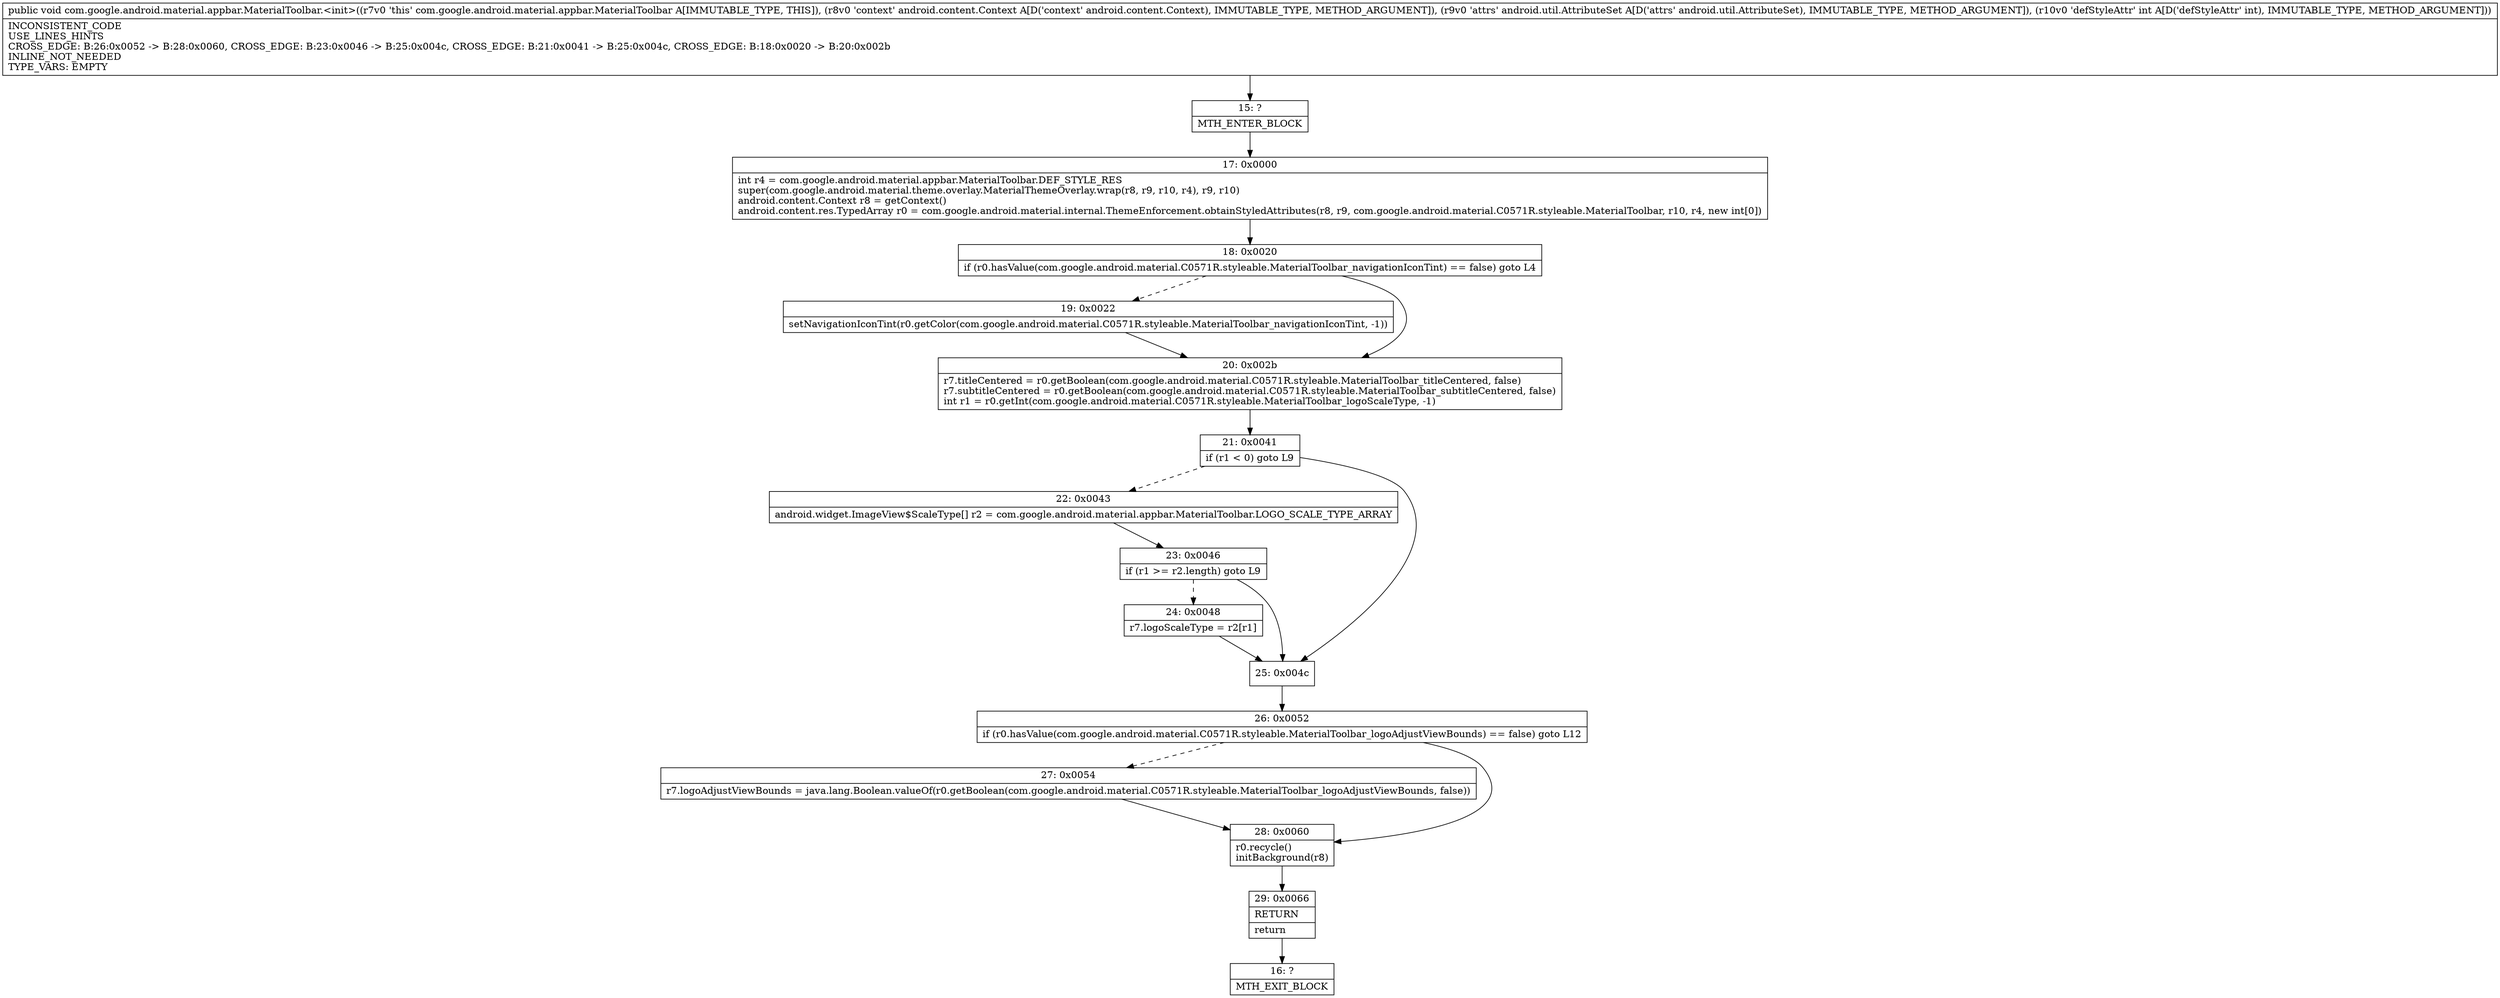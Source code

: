 digraph "CFG forcom.google.android.material.appbar.MaterialToolbar.\<init\>(Landroid\/content\/Context;Landroid\/util\/AttributeSet;I)V" {
Node_15 [shape=record,label="{15\:\ ?|MTH_ENTER_BLOCK\l}"];
Node_17 [shape=record,label="{17\:\ 0x0000|int r4 = com.google.android.material.appbar.MaterialToolbar.DEF_STYLE_RES\lsuper(com.google.android.material.theme.overlay.MaterialThemeOverlay.wrap(r8, r9, r10, r4), r9, r10)\landroid.content.Context r8 = getContext()\landroid.content.res.TypedArray r0 = com.google.android.material.internal.ThemeEnforcement.obtainStyledAttributes(r8, r9, com.google.android.material.C0571R.styleable.MaterialToolbar, r10, r4, new int[0])\l}"];
Node_18 [shape=record,label="{18\:\ 0x0020|if (r0.hasValue(com.google.android.material.C0571R.styleable.MaterialToolbar_navigationIconTint) == false) goto L4\l}"];
Node_19 [shape=record,label="{19\:\ 0x0022|setNavigationIconTint(r0.getColor(com.google.android.material.C0571R.styleable.MaterialToolbar_navigationIconTint, \-1))\l}"];
Node_20 [shape=record,label="{20\:\ 0x002b|r7.titleCentered = r0.getBoolean(com.google.android.material.C0571R.styleable.MaterialToolbar_titleCentered, false)\lr7.subtitleCentered = r0.getBoolean(com.google.android.material.C0571R.styleable.MaterialToolbar_subtitleCentered, false)\lint r1 = r0.getInt(com.google.android.material.C0571R.styleable.MaterialToolbar_logoScaleType, \-1)\l}"];
Node_21 [shape=record,label="{21\:\ 0x0041|if (r1 \< 0) goto L9\l}"];
Node_22 [shape=record,label="{22\:\ 0x0043|android.widget.ImageView$ScaleType[] r2 = com.google.android.material.appbar.MaterialToolbar.LOGO_SCALE_TYPE_ARRAY\l}"];
Node_23 [shape=record,label="{23\:\ 0x0046|if (r1 \>= r2.length) goto L9\l}"];
Node_24 [shape=record,label="{24\:\ 0x0048|r7.logoScaleType = r2[r1]\l}"];
Node_25 [shape=record,label="{25\:\ 0x004c}"];
Node_26 [shape=record,label="{26\:\ 0x0052|if (r0.hasValue(com.google.android.material.C0571R.styleable.MaterialToolbar_logoAdjustViewBounds) == false) goto L12\l}"];
Node_27 [shape=record,label="{27\:\ 0x0054|r7.logoAdjustViewBounds = java.lang.Boolean.valueOf(r0.getBoolean(com.google.android.material.C0571R.styleable.MaterialToolbar_logoAdjustViewBounds, false))\l}"];
Node_28 [shape=record,label="{28\:\ 0x0060|r0.recycle()\linitBackground(r8)\l}"];
Node_29 [shape=record,label="{29\:\ 0x0066|RETURN\l|return\l}"];
Node_16 [shape=record,label="{16\:\ ?|MTH_EXIT_BLOCK\l}"];
MethodNode[shape=record,label="{public void com.google.android.material.appbar.MaterialToolbar.\<init\>((r7v0 'this' com.google.android.material.appbar.MaterialToolbar A[IMMUTABLE_TYPE, THIS]), (r8v0 'context' android.content.Context A[D('context' android.content.Context), IMMUTABLE_TYPE, METHOD_ARGUMENT]), (r9v0 'attrs' android.util.AttributeSet A[D('attrs' android.util.AttributeSet), IMMUTABLE_TYPE, METHOD_ARGUMENT]), (r10v0 'defStyleAttr' int A[D('defStyleAttr' int), IMMUTABLE_TYPE, METHOD_ARGUMENT]))  | INCONSISTENT_CODE\lUSE_LINES_HINTS\lCROSS_EDGE: B:26:0x0052 \-\> B:28:0x0060, CROSS_EDGE: B:23:0x0046 \-\> B:25:0x004c, CROSS_EDGE: B:21:0x0041 \-\> B:25:0x004c, CROSS_EDGE: B:18:0x0020 \-\> B:20:0x002b\lINLINE_NOT_NEEDED\lTYPE_VARS: EMPTY\l}"];
MethodNode -> Node_15;Node_15 -> Node_17;
Node_17 -> Node_18;
Node_18 -> Node_19[style=dashed];
Node_18 -> Node_20;
Node_19 -> Node_20;
Node_20 -> Node_21;
Node_21 -> Node_22[style=dashed];
Node_21 -> Node_25;
Node_22 -> Node_23;
Node_23 -> Node_24[style=dashed];
Node_23 -> Node_25;
Node_24 -> Node_25;
Node_25 -> Node_26;
Node_26 -> Node_27[style=dashed];
Node_26 -> Node_28;
Node_27 -> Node_28;
Node_28 -> Node_29;
Node_29 -> Node_16;
}

